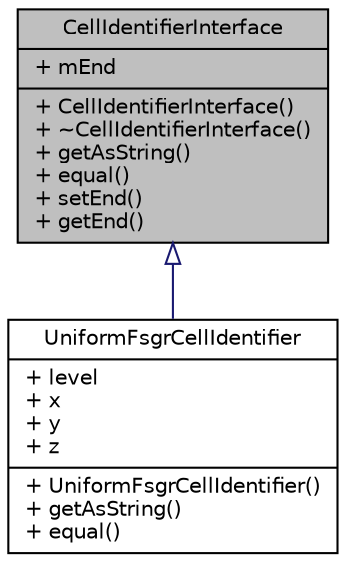 digraph G
{
  edge [fontname="Helvetica",fontsize="10",labelfontname="Helvetica",labelfontsize="10"];
  node [fontname="Helvetica",fontsize="10",shape=record];
  Node1 [label="{CellIdentifierInterface\n|+ mEnd\l|+ CellIdentifierInterface()\l+ ~CellIdentifierInterface()\l+ getAsString()\l+ equal()\l+ setEnd()\l+ getEnd()\l}",height=0.2,width=0.4,color="black", fillcolor="grey75", style="filled" fontcolor="black"];
  Node1 -> Node2 [dir=back,color="midnightblue",fontsize="10",style="solid",arrowtail="empty",fontname="Helvetica"];
  Node2 [label="{UniformFsgrCellIdentifier\n|+ level\l+ x\l+ y\l+ z\l|+ UniformFsgrCellIdentifier()\l+ getAsString()\l+ equal()\l}",height=0.2,width=0.4,color="black", fillcolor="white", style="filled",URL="$d9/d74/classUniformFsgrCellIdentifier.html"];
}
